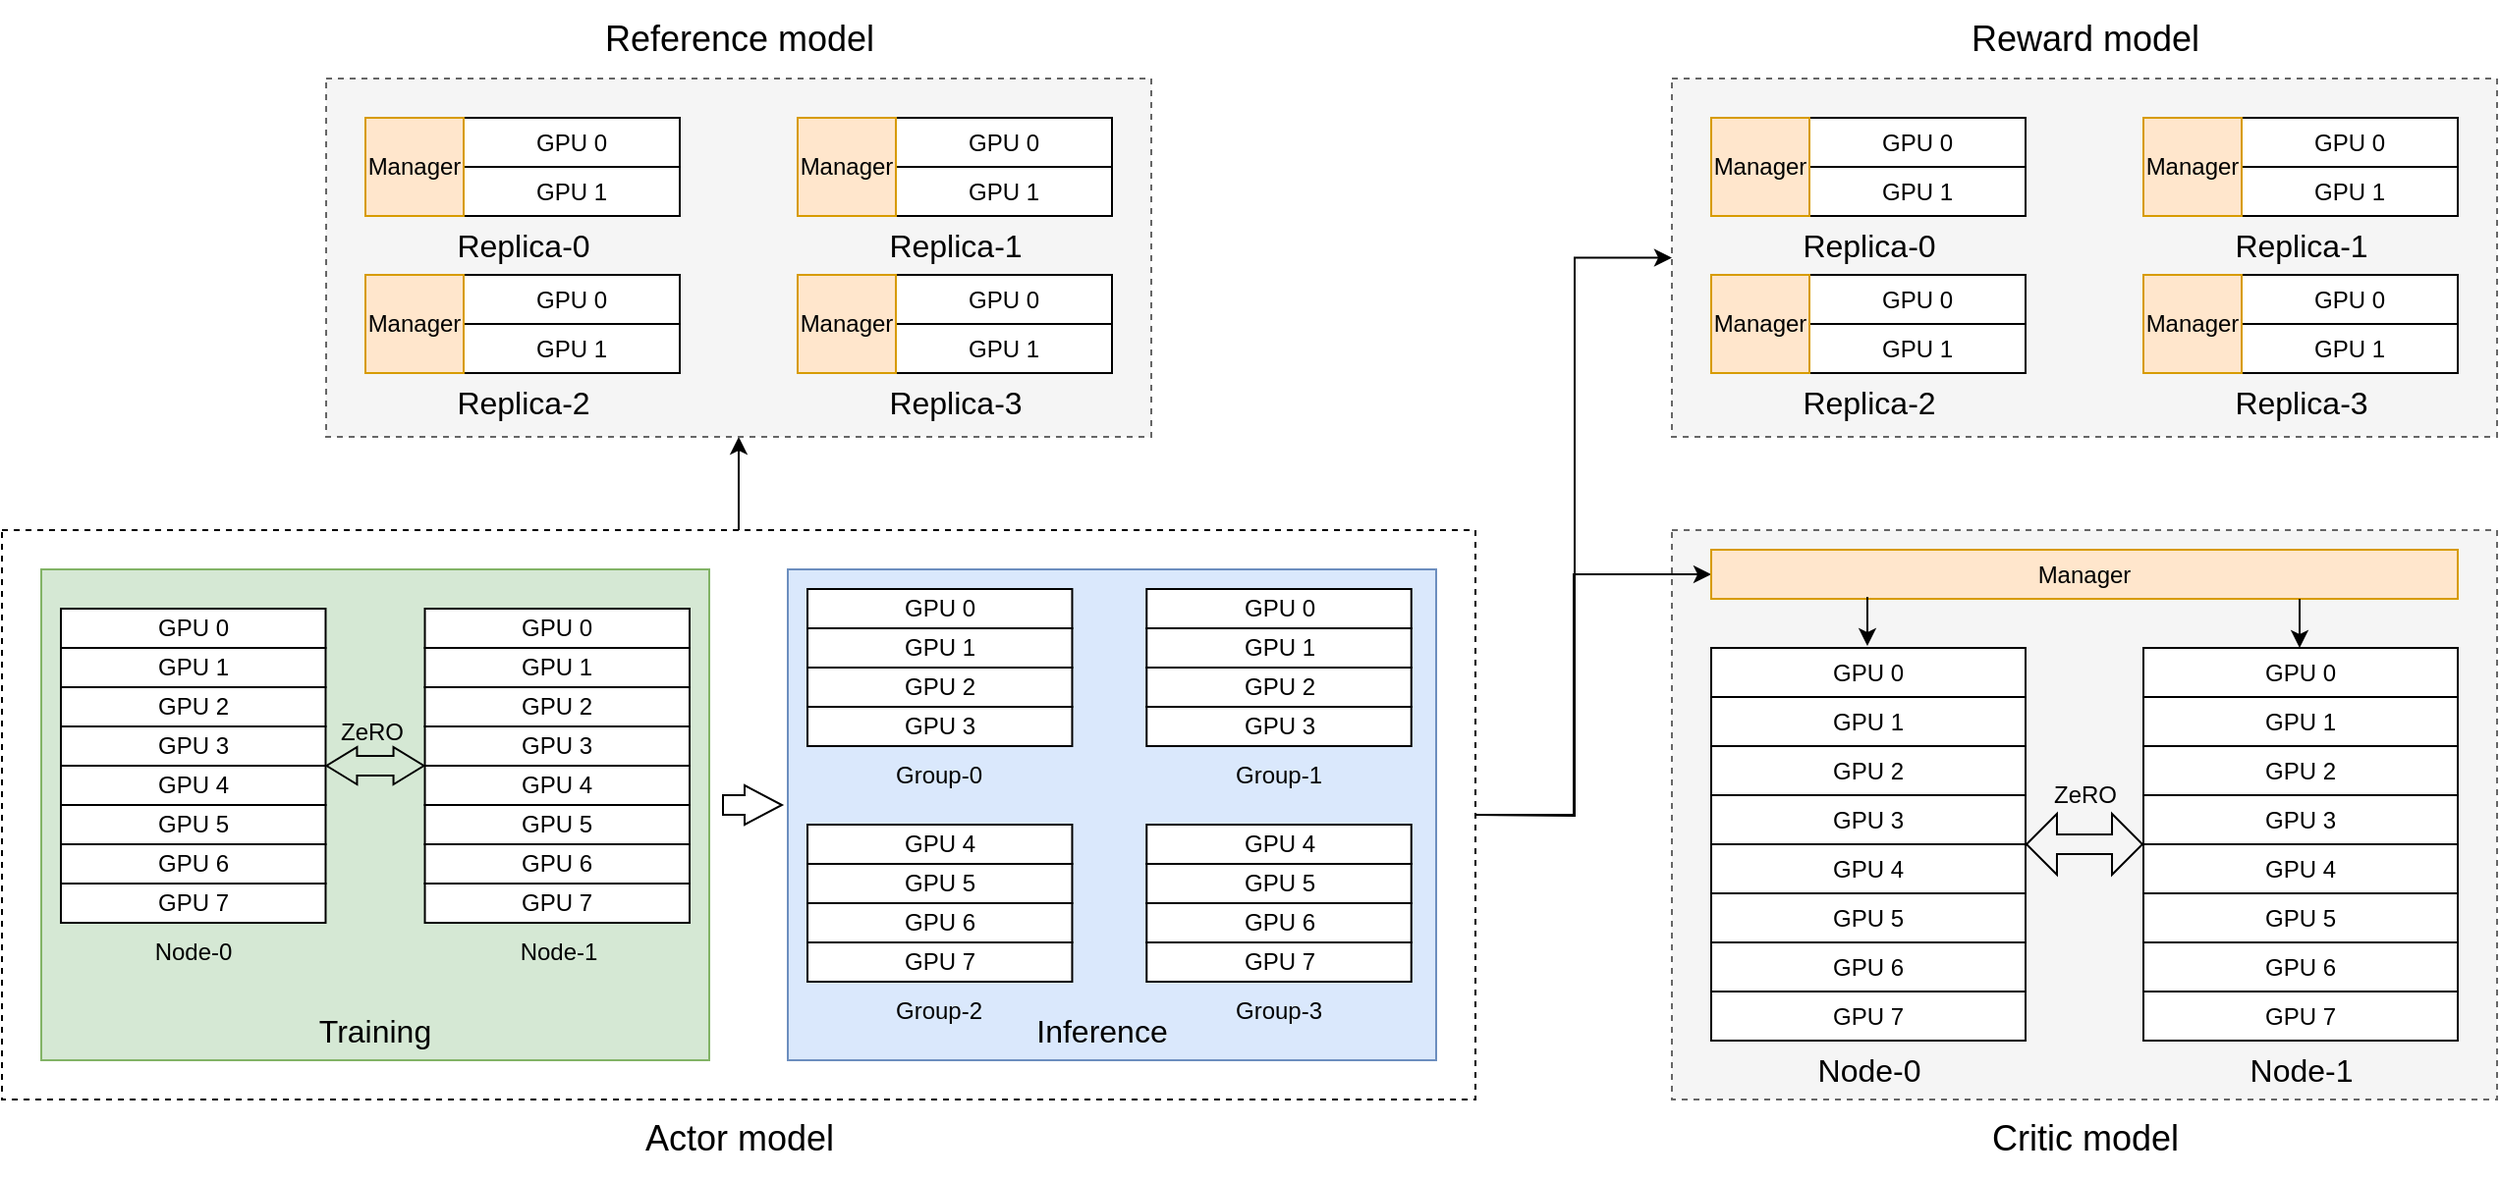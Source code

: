 <mxfile version="22.1.1" type="github">
  <diagram name="第 1 页" id="LGj4DEIW_rneHK2cbyDq">
    <mxGraphModel dx="1853" dy="655" grid="1" gridSize="10" guides="1" tooltips="1" connect="1" arrows="1" fold="1" page="1" pageScale="1" pageWidth="827" pageHeight="1169" math="0" shadow="0">
      <root>
        <mxCell id="0" />
        <mxCell id="1" parent="0" />
        <mxCell id="tK5RccIodpzXNDPs2a60-202" style="edgeStyle=orthogonalEdgeStyle;rounded=0;orthogonalLoop=1;jettySize=auto;html=1;exitX=0.5;exitY=0;exitDx=0;exitDy=0;entryX=0.5;entryY=1;entryDx=0;entryDy=0;" edge="1" parent="1" source="tK5RccIodpzXNDPs2a60-201" target="tK5RccIodpzXNDPs2a60-1">
          <mxGeometry relative="1" as="geometry" />
        </mxCell>
        <mxCell id="tK5RccIodpzXNDPs2a60-201" value="" style="rounded=0;whiteSpace=wrap;html=1;dashed=1;fillColor=none;" vertex="1" parent="1">
          <mxGeometry x="-250" y="580" width="750" height="290" as="geometry" />
        </mxCell>
        <mxCell id="tK5RccIodpzXNDPs2a60-1" value="" style="rounded=0;whiteSpace=wrap;html=1;fillColor=#f5f5f5;dashed=1;fontColor=#333333;strokeColor=#666666;" vertex="1" parent="1">
          <mxGeometry x="-85" y="350" width="420" height="182.5" as="geometry" />
        </mxCell>
        <mxCell id="tK5RccIodpzXNDPs2a60-2" value="" style="rounded=0;whiteSpace=wrap;html=1;fillColor=#f5f5f5;dashed=1;fontColor=#333333;strokeColor=#666666;" vertex="1" parent="1">
          <mxGeometry x="600" y="350" width="420" height="182.5" as="geometry" />
        </mxCell>
        <mxCell id="tK5RccIodpzXNDPs2a60-3" value="" style="rounded=0;whiteSpace=wrap;html=1;fillColor=#f5f5f5;dashed=1;fontColor=#333333;strokeColor=#666666;" vertex="1" parent="1">
          <mxGeometry x="600" y="580" width="420" height="290" as="geometry" />
        </mxCell>
        <mxCell id="tK5RccIodpzXNDPs2a60-5" style="edgeStyle=orthogonalEdgeStyle;rounded=0;orthogonalLoop=1;jettySize=auto;html=1;exitX=1;exitY=0.5;exitDx=0;exitDy=0;entryX=0;entryY=0.5;entryDx=0;entryDy=0;" edge="1" parent="1" target="tK5RccIodpzXNDPs2a60-2">
          <mxGeometry relative="1" as="geometry">
            <mxPoint x="500" y="725" as="sourcePoint" />
          </mxGeometry>
        </mxCell>
        <mxCell id="tK5RccIodpzXNDPs2a60-6" style="edgeStyle=orthogonalEdgeStyle;rounded=0;orthogonalLoop=1;jettySize=auto;html=1;exitX=1;exitY=0.5;exitDx=0;exitDy=0;entryX=0;entryY=0.5;entryDx=0;entryDy=0;" edge="1" parent="1" target="tK5RccIodpzXNDPs2a60-88">
          <mxGeometry relative="1" as="geometry">
            <Array as="points">
              <mxPoint x="550" y="725" />
              <mxPoint x="550" y="603" />
            </Array>
            <mxPoint x="500" y="725" as="sourcePoint" />
          </mxGeometry>
        </mxCell>
        <mxCell id="tK5RccIodpzXNDPs2a60-30" value="&lt;font style=&quot;font-size: 18px;&quot;&gt;Actor model&lt;/font&gt;" style="text;html=1;align=center;verticalAlign=middle;resizable=0;points=[];autosize=1;strokeColor=none;fillColor=none;" vertex="1" parent="1">
          <mxGeometry x="65" y="870" width="120" height="40" as="geometry" />
        </mxCell>
        <mxCell id="tK5RccIodpzXNDPs2a60-31" value="GPU 0" style="rounded=0;whiteSpace=wrap;html=1;movable=1;resizable=1;rotatable=1;deletable=1;editable=1;locked=0;connectable=1;" vertex="1" parent="1">
          <mxGeometry x="-15" y="370" width="110" height="25" as="geometry" />
        </mxCell>
        <mxCell id="tK5RccIodpzXNDPs2a60-32" value="GPU 1" style="rounded=0;whiteSpace=wrap;html=1;movable=1;resizable=1;rotatable=1;deletable=1;editable=1;locked=0;connectable=1;" vertex="1" parent="1">
          <mxGeometry x="-15" y="395" width="110" height="25" as="geometry" />
        </mxCell>
        <mxCell id="tK5RccIodpzXNDPs2a60-33" value="Replica-0" style="text;html=1;align=center;verticalAlign=middle;resizable=0;points=[];autosize=1;strokeColor=none;fillColor=none;fontSize=16;" vertex="1" parent="1">
          <mxGeometry x="-30" y="420" width="90" height="30" as="geometry" />
        </mxCell>
        <mxCell id="tK5RccIodpzXNDPs2a60-34" value="&lt;font style=&quot;font-size: 18px;&quot;&gt;Reference model&lt;/font&gt;" style="text;html=1;align=center;verticalAlign=middle;resizable=0;points=[];autosize=1;strokeColor=none;fillColor=none;" vertex="1" parent="1">
          <mxGeometry x="45" y="310" width="160" height="40" as="geometry" />
        </mxCell>
        <mxCell id="tK5RccIodpzXNDPs2a60-35" value="" style="group" vertex="1" connectable="0" parent="1">
          <mxGeometry x="620" y="640" width="160" height="200" as="geometry" />
        </mxCell>
        <mxCell id="tK5RccIodpzXNDPs2a60-36" value="GPU 0" style="rounded=0;whiteSpace=wrap;html=1;movable=1;resizable=1;rotatable=1;deletable=1;editable=1;locked=0;connectable=1;" vertex="1" parent="tK5RccIodpzXNDPs2a60-35">
          <mxGeometry width="160" height="25" as="geometry" />
        </mxCell>
        <mxCell id="tK5RccIodpzXNDPs2a60-37" value="GPU 1" style="rounded=0;whiteSpace=wrap;html=1;movable=1;resizable=1;rotatable=1;deletable=1;editable=1;locked=0;connectable=1;" vertex="1" parent="tK5RccIodpzXNDPs2a60-35">
          <mxGeometry y="25" width="160" height="25" as="geometry" />
        </mxCell>
        <mxCell id="tK5RccIodpzXNDPs2a60-38" value="GPU 2" style="rounded=0;whiteSpace=wrap;html=1;movable=1;resizable=1;rotatable=1;deletable=1;editable=1;locked=0;connectable=1;" vertex="1" parent="tK5RccIodpzXNDPs2a60-35">
          <mxGeometry y="50" width="160" height="25" as="geometry" />
        </mxCell>
        <mxCell id="tK5RccIodpzXNDPs2a60-39" value="GPU 3" style="rounded=0;whiteSpace=wrap;html=1;movable=1;resizable=1;rotatable=1;deletable=1;editable=1;locked=0;connectable=1;" vertex="1" parent="tK5RccIodpzXNDPs2a60-35">
          <mxGeometry y="75" width="160" height="25" as="geometry" />
        </mxCell>
        <mxCell id="tK5RccIodpzXNDPs2a60-40" value="GPU 4" style="rounded=0;whiteSpace=wrap;html=1;movable=1;resizable=1;rotatable=1;deletable=1;editable=1;locked=0;connectable=1;" vertex="1" parent="tK5RccIodpzXNDPs2a60-35">
          <mxGeometry y="100" width="160" height="25" as="geometry" />
        </mxCell>
        <mxCell id="tK5RccIodpzXNDPs2a60-41" value="GPU 5" style="rounded=0;whiteSpace=wrap;html=1;movable=1;resizable=1;rotatable=1;deletable=1;editable=1;locked=0;connectable=1;" vertex="1" parent="tK5RccIodpzXNDPs2a60-35">
          <mxGeometry y="125" width="160" height="25" as="geometry" />
        </mxCell>
        <mxCell id="tK5RccIodpzXNDPs2a60-42" value="GPU 6" style="rounded=0;whiteSpace=wrap;html=1;movable=1;resizable=1;rotatable=1;deletable=1;editable=1;locked=0;connectable=1;" vertex="1" parent="tK5RccIodpzXNDPs2a60-35">
          <mxGeometry y="150" width="160" height="25" as="geometry" />
        </mxCell>
        <mxCell id="tK5RccIodpzXNDPs2a60-43" value="GPU 7" style="rounded=0;whiteSpace=wrap;html=1;movable=1;resizable=1;rotatable=1;deletable=1;editable=1;locked=0;connectable=1;" vertex="1" parent="tK5RccIodpzXNDPs2a60-35">
          <mxGeometry y="175" width="160" height="25" as="geometry" />
        </mxCell>
        <mxCell id="tK5RccIodpzXNDPs2a60-44" value="" style="group" vertex="1" connectable="0" parent="1">
          <mxGeometry x="840" y="640" width="160" height="200" as="geometry" />
        </mxCell>
        <mxCell id="tK5RccIodpzXNDPs2a60-45" value="GPU 0" style="rounded=0;whiteSpace=wrap;html=1;movable=1;resizable=1;rotatable=1;deletable=1;editable=1;locked=0;connectable=1;" vertex="1" parent="tK5RccIodpzXNDPs2a60-44">
          <mxGeometry width="160" height="25" as="geometry" />
        </mxCell>
        <mxCell id="tK5RccIodpzXNDPs2a60-46" value="GPU 1" style="rounded=0;whiteSpace=wrap;html=1;movable=1;resizable=1;rotatable=1;deletable=1;editable=1;locked=0;connectable=1;" vertex="1" parent="tK5RccIodpzXNDPs2a60-44">
          <mxGeometry y="25" width="160" height="25" as="geometry" />
        </mxCell>
        <mxCell id="tK5RccIodpzXNDPs2a60-47" value="GPU 2" style="rounded=0;whiteSpace=wrap;html=1;movable=1;resizable=1;rotatable=1;deletable=1;editable=1;locked=0;connectable=1;" vertex="1" parent="tK5RccIodpzXNDPs2a60-44">
          <mxGeometry y="50" width="160" height="25" as="geometry" />
        </mxCell>
        <mxCell id="tK5RccIodpzXNDPs2a60-48" value="GPU 3" style="rounded=0;whiteSpace=wrap;html=1;movable=1;resizable=1;rotatable=1;deletable=1;editable=1;locked=0;connectable=1;" vertex="1" parent="tK5RccIodpzXNDPs2a60-44">
          <mxGeometry y="75" width="160" height="25" as="geometry" />
        </mxCell>
        <mxCell id="tK5RccIodpzXNDPs2a60-49" value="GPU 4" style="rounded=0;whiteSpace=wrap;html=1;movable=1;resizable=1;rotatable=1;deletable=1;editable=1;locked=0;connectable=1;" vertex="1" parent="tK5RccIodpzXNDPs2a60-44">
          <mxGeometry y="100" width="160" height="25" as="geometry" />
        </mxCell>
        <mxCell id="tK5RccIodpzXNDPs2a60-50" value="GPU 5" style="rounded=0;whiteSpace=wrap;html=1;movable=1;resizable=1;rotatable=1;deletable=1;editable=1;locked=0;connectable=1;" vertex="1" parent="tK5RccIodpzXNDPs2a60-44">
          <mxGeometry y="125" width="160" height="25" as="geometry" />
        </mxCell>
        <mxCell id="tK5RccIodpzXNDPs2a60-51" value="GPU 6" style="rounded=0;whiteSpace=wrap;html=1;movable=1;resizable=1;rotatable=1;deletable=1;editable=1;locked=0;connectable=1;" vertex="1" parent="tK5RccIodpzXNDPs2a60-44">
          <mxGeometry y="150" width="160" height="25" as="geometry" />
        </mxCell>
        <mxCell id="tK5RccIodpzXNDPs2a60-52" value="GPU 7" style="rounded=0;whiteSpace=wrap;html=1;movable=1;resizable=1;rotatable=1;deletable=1;editable=1;locked=0;connectable=1;" vertex="1" parent="tK5RccIodpzXNDPs2a60-44">
          <mxGeometry y="175" width="160" height="25" as="geometry" />
        </mxCell>
        <mxCell id="tK5RccIodpzXNDPs2a60-53" value="Node-0" style="text;html=1;align=center;verticalAlign=middle;resizable=0;points=[];autosize=1;strokeColor=none;fillColor=none;fontSize=16;" vertex="1" parent="1">
          <mxGeometry x="660" y="840" width="80" height="30" as="geometry" />
        </mxCell>
        <mxCell id="tK5RccIodpzXNDPs2a60-54" value="Node-1" style="text;html=1;align=center;verticalAlign=middle;resizable=0;points=[];autosize=1;strokeColor=none;fillColor=none;fontSize=16;" vertex="1" parent="1">
          <mxGeometry x="880" y="840" width="80" height="30" as="geometry" />
        </mxCell>
        <mxCell id="tK5RccIodpzXNDPs2a60-55" value="" style="shape=flexArrow;endArrow=classic;startArrow=classic;html=1;rounded=0;exitX=0;exitY=0;exitDx=0;exitDy=0;width=10;endSize=4.83;startSize=4.83;" edge="1" parent="1" source="tK5RccIodpzXNDPs2a60-49">
          <mxGeometry width="100" height="100" relative="1" as="geometry">
            <mxPoint x="870" y="780" as="sourcePoint" />
            <mxPoint x="780" y="740" as="targetPoint" />
          </mxGeometry>
        </mxCell>
        <mxCell id="tK5RccIodpzXNDPs2a60-56" value="ZeRO" style="text;html=1;align=center;verticalAlign=middle;resizable=0;points=[];autosize=1;strokeColor=none;fillColor=none;" vertex="1" parent="1">
          <mxGeometry x="780" y="700" width="60" height="30" as="geometry" />
        </mxCell>
        <mxCell id="tK5RccIodpzXNDPs2a60-57" value="&lt;font style=&quot;font-size: 18px;&quot;&gt;Critic model&lt;/font&gt;" style="text;html=1;align=center;verticalAlign=middle;resizable=0;points=[];autosize=1;strokeColor=none;fillColor=none;" vertex="1" parent="1">
          <mxGeometry x="750" y="870" width="120" height="40" as="geometry" />
        </mxCell>
        <mxCell id="tK5RccIodpzXNDPs2a60-58" value="Manager" style="rounded=0;whiteSpace=wrap;html=1;fillColor=#ffe6cc;strokeColor=#d79b00;" vertex="1" parent="1">
          <mxGeometry x="-65" y="370" width="50" height="50" as="geometry" />
        </mxCell>
        <mxCell id="tK5RccIodpzXNDPs2a60-59" value="GPU 0" style="rounded=0;whiteSpace=wrap;html=1;movable=1;resizable=1;rotatable=1;deletable=1;editable=1;locked=0;connectable=1;" vertex="1" parent="1">
          <mxGeometry x="205" y="370" width="110" height="25" as="geometry" />
        </mxCell>
        <mxCell id="tK5RccIodpzXNDPs2a60-60" value="GPU 1" style="rounded=0;whiteSpace=wrap;html=1;movable=1;resizable=1;rotatable=1;deletable=1;editable=1;locked=0;connectable=1;" vertex="1" parent="1">
          <mxGeometry x="205" y="395" width="110" height="25" as="geometry" />
        </mxCell>
        <mxCell id="tK5RccIodpzXNDPs2a60-61" value="Replica-1" style="text;html=1;align=center;verticalAlign=middle;resizable=0;points=[];autosize=1;strokeColor=none;fillColor=none;fontSize=16;" vertex="1" parent="1">
          <mxGeometry x="190" y="420" width="90" height="30" as="geometry" />
        </mxCell>
        <mxCell id="tK5RccIodpzXNDPs2a60-62" value="Manager" style="rounded=0;whiteSpace=wrap;html=1;fillColor=#ffe6cc;strokeColor=#d79b00;" vertex="1" parent="1">
          <mxGeometry x="155" y="370" width="50" height="50" as="geometry" />
        </mxCell>
        <mxCell id="tK5RccIodpzXNDPs2a60-63" value="GPU 0" style="rounded=0;whiteSpace=wrap;html=1;movable=1;resizable=1;rotatable=1;deletable=1;editable=1;locked=0;connectable=1;" vertex="1" parent="1">
          <mxGeometry x="-15" y="450" width="110" height="25" as="geometry" />
        </mxCell>
        <mxCell id="tK5RccIodpzXNDPs2a60-64" value="GPU 1" style="rounded=0;whiteSpace=wrap;html=1;movable=1;resizable=1;rotatable=1;deletable=1;editable=1;locked=0;connectable=1;" vertex="1" parent="1">
          <mxGeometry x="-15" y="475" width="110" height="25" as="geometry" />
        </mxCell>
        <mxCell id="tK5RccIodpzXNDPs2a60-65" value="Replica-2" style="text;html=1;align=center;verticalAlign=middle;resizable=0;points=[];autosize=1;strokeColor=none;fillColor=none;fontSize=16;" vertex="1" parent="1">
          <mxGeometry x="-30" y="500" width="90" height="30" as="geometry" />
        </mxCell>
        <mxCell id="tK5RccIodpzXNDPs2a60-66" value="Manager" style="rounded=0;whiteSpace=wrap;html=1;fillColor=#ffe6cc;strokeColor=#d79b00;" vertex="1" parent="1">
          <mxGeometry x="-65" y="450" width="50" height="50" as="geometry" />
        </mxCell>
        <mxCell id="tK5RccIodpzXNDPs2a60-67" value="GPU 0" style="rounded=0;whiteSpace=wrap;html=1;movable=1;resizable=1;rotatable=1;deletable=1;editable=1;locked=0;connectable=1;" vertex="1" parent="1">
          <mxGeometry x="205" y="450" width="110" height="25" as="geometry" />
        </mxCell>
        <mxCell id="tK5RccIodpzXNDPs2a60-68" value="GPU 1" style="rounded=0;whiteSpace=wrap;html=1;movable=1;resizable=1;rotatable=1;deletable=1;editable=1;locked=0;connectable=1;" vertex="1" parent="1">
          <mxGeometry x="205" y="475" width="110" height="25" as="geometry" />
        </mxCell>
        <mxCell id="tK5RccIodpzXNDPs2a60-69" value="Replica-3" style="text;html=1;align=center;verticalAlign=middle;resizable=0;points=[];autosize=1;strokeColor=none;fillColor=none;fontSize=16;" vertex="1" parent="1">
          <mxGeometry x="190" y="500" width="90" height="30" as="geometry" />
        </mxCell>
        <mxCell id="tK5RccIodpzXNDPs2a60-70" value="Manager" style="rounded=0;whiteSpace=wrap;html=1;fillColor=#ffe6cc;strokeColor=#d79b00;" vertex="1" parent="1">
          <mxGeometry x="155" y="450" width="50" height="50" as="geometry" />
        </mxCell>
        <mxCell id="tK5RccIodpzXNDPs2a60-71" value="GPU 0" style="rounded=0;whiteSpace=wrap;html=1;movable=1;resizable=1;rotatable=1;deletable=1;editable=1;locked=0;connectable=1;" vertex="1" parent="1">
          <mxGeometry x="670" y="370" width="110" height="25" as="geometry" />
        </mxCell>
        <mxCell id="tK5RccIodpzXNDPs2a60-72" value="GPU 1" style="rounded=0;whiteSpace=wrap;html=1;movable=1;resizable=1;rotatable=1;deletable=1;editable=1;locked=0;connectable=1;" vertex="1" parent="1">
          <mxGeometry x="670" y="395" width="110" height="25" as="geometry" />
        </mxCell>
        <mxCell id="tK5RccIodpzXNDPs2a60-73" value="Replica-0" style="text;html=1;align=center;verticalAlign=middle;resizable=0;points=[];autosize=1;strokeColor=none;fillColor=none;fontSize=16;" vertex="1" parent="1">
          <mxGeometry x="655" y="420" width="90" height="30" as="geometry" />
        </mxCell>
        <mxCell id="tK5RccIodpzXNDPs2a60-74" value="&lt;font style=&quot;font-size: 18px;&quot;&gt;Reward model&lt;/font&gt;" style="text;html=1;align=center;verticalAlign=middle;resizable=0;points=[];autosize=1;strokeColor=none;fillColor=none;" vertex="1" parent="1">
          <mxGeometry x="740" y="310" width="140" height="40" as="geometry" />
        </mxCell>
        <mxCell id="tK5RccIodpzXNDPs2a60-75" value="Manager" style="rounded=0;whiteSpace=wrap;html=1;fillColor=#ffe6cc;strokeColor=#d79b00;" vertex="1" parent="1">
          <mxGeometry x="620" y="370" width="50" height="50" as="geometry" />
        </mxCell>
        <mxCell id="tK5RccIodpzXNDPs2a60-76" value="GPU 0" style="rounded=0;whiteSpace=wrap;html=1;movable=1;resizable=1;rotatable=1;deletable=1;editable=1;locked=0;connectable=1;" vertex="1" parent="1">
          <mxGeometry x="890" y="370" width="110" height="25" as="geometry" />
        </mxCell>
        <mxCell id="tK5RccIodpzXNDPs2a60-77" value="GPU 1" style="rounded=0;whiteSpace=wrap;html=1;movable=1;resizable=1;rotatable=1;deletable=1;editable=1;locked=0;connectable=1;" vertex="1" parent="1">
          <mxGeometry x="890" y="395" width="110" height="25" as="geometry" />
        </mxCell>
        <mxCell id="tK5RccIodpzXNDPs2a60-78" value="Replica-1" style="text;html=1;align=center;verticalAlign=middle;resizable=0;points=[];autosize=1;strokeColor=none;fillColor=none;fontSize=16;" vertex="1" parent="1">
          <mxGeometry x="875" y="420" width="90" height="30" as="geometry" />
        </mxCell>
        <mxCell id="tK5RccIodpzXNDPs2a60-79" value="Manager" style="rounded=0;whiteSpace=wrap;html=1;fillColor=#ffe6cc;strokeColor=#d79b00;" vertex="1" parent="1">
          <mxGeometry x="840" y="370" width="50" height="50" as="geometry" />
        </mxCell>
        <mxCell id="tK5RccIodpzXNDPs2a60-80" value="GPU 0" style="rounded=0;whiteSpace=wrap;html=1;movable=1;resizable=1;rotatable=1;deletable=1;editable=1;locked=0;connectable=1;" vertex="1" parent="1">
          <mxGeometry x="670" y="450" width="110" height="25" as="geometry" />
        </mxCell>
        <mxCell id="tK5RccIodpzXNDPs2a60-81" value="GPU 1" style="rounded=0;whiteSpace=wrap;html=1;movable=1;resizable=1;rotatable=1;deletable=1;editable=1;locked=0;connectable=1;" vertex="1" parent="1">
          <mxGeometry x="670" y="475" width="110" height="25" as="geometry" />
        </mxCell>
        <mxCell id="tK5RccIodpzXNDPs2a60-82" value="Replica-2" style="text;html=1;align=center;verticalAlign=middle;resizable=0;points=[];autosize=1;strokeColor=none;fillColor=none;fontSize=16;" vertex="1" parent="1">
          <mxGeometry x="655" y="500" width="90" height="30" as="geometry" />
        </mxCell>
        <mxCell id="tK5RccIodpzXNDPs2a60-83" value="Manager" style="rounded=0;whiteSpace=wrap;html=1;fillColor=#ffe6cc;strokeColor=#d79b00;" vertex="1" parent="1">
          <mxGeometry x="620" y="450" width="50" height="50" as="geometry" />
        </mxCell>
        <mxCell id="tK5RccIodpzXNDPs2a60-84" value="GPU 0" style="rounded=0;whiteSpace=wrap;html=1;movable=1;resizable=1;rotatable=1;deletable=1;editable=1;locked=0;connectable=1;" vertex="1" parent="1">
          <mxGeometry x="890" y="450" width="110" height="25" as="geometry" />
        </mxCell>
        <mxCell id="tK5RccIodpzXNDPs2a60-85" value="GPU 1" style="rounded=0;whiteSpace=wrap;html=1;movable=1;resizable=1;rotatable=1;deletable=1;editable=1;locked=0;connectable=1;" vertex="1" parent="1">
          <mxGeometry x="890" y="475" width="110" height="25" as="geometry" />
        </mxCell>
        <mxCell id="tK5RccIodpzXNDPs2a60-86" value="Replica-3" style="text;html=1;align=center;verticalAlign=middle;resizable=0;points=[];autosize=1;strokeColor=none;fillColor=none;fontSize=16;" vertex="1" parent="1">
          <mxGeometry x="875" y="500" width="90" height="30" as="geometry" />
        </mxCell>
        <mxCell id="tK5RccIodpzXNDPs2a60-87" value="Manager" style="rounded=0;whiteSpace=wrap;html=1;fillColor=#ffe6cc;strokeColor=#d79b00;" vertex="1" parent="1">
          <mxGeometry x="840" y="450" width="50" height="50" as="geometry" />
        </mxCell>
        <mxCell id="tK5RccIodpzXNDPs2a60-88" value="Manager" style="rounded=0;whiteSpace=wrap;html=1;fillColor=#ffe6cc;strokeColor=#d79b00;" vertex="1" parent="1">
          <mxGeometry x="620" y="590" width="380" height="25" as="geometry" />
        </mxCell>
        <mxCell id="tK5RccIodpzXNDPs2a60-89" value="" style="endArrow=classic;html=1;rounded=0;" edge="1" parent="1">
          <mxGeometry width="50" height="50" relative="1" as="geometry">
            <mxPoint x="919.5" y="615" as="sourcePoint" />
            <mxPoint x="919.5" y="640" as="targetPoint" />
          </mxGeometry>
        </mxCell>
        <mxCell id="tK5RccIodpzXNDPs2a60-90" value="" style="endArrow=classic;html=1;rounded=0;" edge="1" parent="1">
          <mxGeometry width="50" height="50" relative="1" as="geometry">
            <mxPoint x="699.5" y="614" as="sourcePoint" />
            <mxPoint x="699.5" y="639" as="targetPoint" />
          </mxGeometry>
        </mxCell>
        <mxCell id="tK5RccIodpzXNDPs2a60-200" value="" style="group" vertex="1" connectable="0" parent="1">
          <mxGeometry x="-230" y="600" width="710" height="250" as="geometry" />
        </mxCell>
        <mxCell id="tK5RccIodpzXNDPs2a60-195" value="" style="rounded=0;whiteSpace=wrap;html=1;fillColor=#dae8fc;strokeColor=#6c8ebf;" vertex="1" parent="tK5RccIodpzXNDPs2a60-200">
          <mxGeometry x="380" width="330" height="250" as="geometry" />
        </mxCell>
        <mxCell id="tK5RccIodpzXNDPs2a60-193" value="" style="rounded=0;whiteSpace=wrap;html=1;fillColor=#d5e8d4;strokeColor=#82b366;" vertex="1" parent="tK5RccIodpzXNDPs2a60-200">
          <mxGeometry width="340" height="250" as="geometry" />
        </mxCell>
        <mxCell id="tK5RccIodpzXNDPs2a60-132" value="Node-0" style="text;html=1;align=center;verticalAlign=middle;resizable=0;points=[];autosize=1;strokeColor=none;fillColor=none;fontSize=12;" vertex="1" parent="tK5RccIodpzXNDPs2a60-200">
          <mxGeometry x="47.37" y="180" width="60" height="30" as="geometry" />
        </mxCell>
        <mxCell id="tK5RccIodpzXNDPs2a60-133" value="Node-1" style="text;html=1;align=center;verticalAlign=middle;resizable=0;points=[];autosize=1;strokeColor=none;fillColor=none;fontSize=12;" vertex="1" parent="tK5RccIodpzXNDPs2a60-200">
          <mxGeometry x="232.63" y="180" width="60" height="30" as="geometry" />
        </mxCell>
        <mxCell id="tK5RccIodpzXNDPs2a60-114" value="" style="group" vertex="1" connectable="0" parent="tK5RccIodpzXNDPs2a60-200">
          <mxGeometry x="10" y="20" width="134.737" height="160" as="geometry" />
        </mxCell>
        <mxCell id="tK5RccIodpzXNDPs2a60-115" value="GPU 0" style="rounded=0;whiteSpace=wrap;html=1;movable=1;resizable=1;rotatable=1;deletable=1;editable=1;locked=0;connectable=1;" vertex="1" parent="tK5RccIodpzXNDPs2a60-114">
          <mxGeometry width="134.737" height="20" as="geometry" />
        </mxCell>
        <mxCell id="tK5RccIodpzXNDPs2a60-116" value="GPU 1" style="rounded=0;whiteSpace=wrap;html=1;movable=1;resizable=1;rotatable=1;deletable=1;editable=1;locked=0;connectable=1;" vertex="1" parent="tK5RccIodpzXNDPs2a60-114">
          <mxGeometry y="20" width="134.737" height="20" as="geometry" />
        </mxCell>
        <mxCell id="tK5RccIodpzXNDPs2a60-117" value="GPU 2" style="rounded=0;whiteSpace=wrap;html=1;movable=1;resizable=1;rotatable=1;deletable=1;editable=1;locked=0;connectable=1;" vertex="1" parent="tK5RccIodpzXNDPs2a60-114">
          <mxGeometry y="40" width="134.737" height="20" as="geometry" />
        </mxCell>
        <mxCell id="tK5RccIodpzXNDPs2a60-118" value="GPU 3" style="rounded=0;whiteSpace=wrap;html=1;movable=1;resizable=1;rotatable=1;deletable=1;editable=1;locked=0;connectable=1;" vertex="1" parent="tK5RccIodpzXNDPs2a60-114">
          <mxGeometry y="60" width="134.737" height="20" as="geometry" />
        </mxCell>
        <mxCell id="tK5RccIodpzXNDPs2a60-119" value="GPU 4" style="rounded=0;whiteSpace=wrap;html=1;movable=1;resizable=1;rotatable=1;deletable=1;editable=1;locked=0;connectable=1;" vertex="1" parent="tK5RccIodpzXNDPs2a60-114">
          <mxGeometry y="80" width="134.737" height="20" as="geometry" />
        </mxCell>
        <mxCell id="tK5RccIodpzXNDPs2a60-120" value="GPU 5" style="rounded=0;whiteSpace=wrap;html=1;movable=1;resizable=1;rotatable=1;deletable=1;editable=1;locked=0;connectable=1;" vertex="1" parent="tK5RccIodpzXNDPs2a60-114">
          <mxGeometry y="100" width="134.737" height="20" as="geometry" />
        </mxCell>
        <mxCell id="tK5RccIodpzXNDPs2a60-121" value="GPU 6" style="rounded=0;whiteSpace=wrap;html=1;movable=1;resizable=1;rotatable=1;deletable=1;editable=1;locked=0;connectable=1;" vertex="1" parent="tK5RccIodpzXNDPs2a60-114">
          <mxGeometry y="120" width="134.737" height="20" as="geometry" />
        </mxCell>
        <mxCell id="tK5RccIodpzXNDPs2a60-122" value="GPU 7" style="rounded=0;whiteSpace=wrap;html=1;movable=1;resizable=1;rotatable=1;deletable=1;editable=1;locked=0;connectable=1;" vertex="1" parent="tK5RccIodpzXNDPs2a60-114">
          <mxGeometry y="140" width="134.737" height="20" as="geometry" />
        </mxCell>
        <mxCell id="tK5RccIodpzXNDPs2a60-123" value="" style="group" vertex="1" connectable="0" parent="tK5RccIodpzXNDPs2a60-200">
          <mxGeometry x="195.263" y="20" width="134.737" height="160" as="geometry" />
        </mxCell>
        <mxCell id="tK5RccIodpzXNDPs2a60-124" value="GPU 0" style="rounded=0;whiteSpace=wrap;html=1;movable=1;resizable=1;rotatable=1;deletable=1;editable=1;locked=0;connectable=1;" vertex="1" parent="tK5RccIodpzXNDPs2a60-123">
          <mxGeometry width="134.737" height="20" as="geometry" />
        </mxCell>
        <mxCell id="tK5RccIodpzXNDPs2a60-125" value="GPU 1" style="rounded=0;whiteSpace=wrap;html=1;movable=1;resizable=1;rotatable=1;deletable=1;editable=1;locked=0;connectable=1;" vertex="1" parent="tK5RccIodpzXNDPs2a60-123">
          <mxGeometry y="20" width="134.737" height="20" as="geometry" />
        </mxCell>
        <mxCell id="tK5RccIodpzXNDPs2a60-126" value="GPU 2" style="rounded=0;whiteSpace=wrap;html=1;movable=1;resizable=1;rotatable=1;deletable=1;editable=1;locked=0;connectable=1;" vertex="1" parent="tK5RccIodpzXNDPs2a60-123">
          <mxGeometry y="40" width="134.737" height="20" as="geometry" />
        </mxCell>
        <mxCell id="tK5RccIodpzXNDPs2a60-127" value="GPU 3" style="rounded=0;whiteSpace=wrap;html=1;movable=1;resizable=1;rotatable=1;deletable=1;editable=1;locked=0;connectable=1;" vertex="1" parent="tK5RccIodpzXNDPs2a60-123">
          <mxGeometry y="60" width="134.737" height="20" as="geometry" />
        </mxCell>
        <mxCell id="tK5RccIodpzXNDPs2a60-128" value="GPU 4" style="rounded=0;whiteSpace=wrap;html=1;movable=1;resizable=1;rotatable=1;deletable=1;editable=1;locked=0;connectable=1;" vertex="1" parent="tK5RccIodpzXNDPs2a60-123">
          <mxGeometry y="80" width="134.737" height="20" as="geometry" />
        </mxCell>
        <mxCell id="tK5RccIodpzXNDPs2a60-129" value="GPU 5" style="rounded=0;whiteSpace=wrap;html=1;movable=1;resizable=1;rotatable=1;deletable=1;editable=1;locked=0;connectable=1;" vertex="1" parent="tK5RccIodpzXNDPs2a60-123">
          <mxGeometry y="100" width="134.737" height="20" as="geometry" />
        </mxCell>
        <mxCell id="tK5RccIodpzXNDPs2a60-130" value="GPU 6" style="rounded=0;whiteSpace=wrap;html=1;movable=1;resizable=1;rotatable=1;deletable=1;editable=1;locked=0;connectable=1;" vertex="1" parent="tK5RccIodpzXNDPs2a60-123">
          <mxGeometry y="120" width="134.737" height="20" as="geometry" />
        </mxCell>
        <mxCell id="tK5RccIodpzXNDPs2a60-131" value="GPU 7" style="rounded=0;whiteSpace=wrap;html=1;movable=1;resizable=1;rotatable=1;deletable=1;editable=1;locked=0;connectable=1;" vertex="1" parent="tK5RccIodpzXNDPs2a60-123">
          <mxGeometry y="140" width="134.737" height="20" as="geometry" />
        </mxCell>
        <mxCell id="tK5RccIodpzXNDPs2a60-134" value="" style="shape=flexArrow;endArrow=classic;startArrow=classic;html=1;rounded=0;exitX=0;exitY=0;exitDx=0;exitDy=0;width=10;endSize=4.83;startSize=4.83;endWidth=8;startWidth=8;" edge="1" parent="tK5RccIodpzXNDPs2a60-200" source="tK5RccIodpzXNDPs2a60-128">
          <mxGeometry width="100" height="100" relative="1" as="geometry">
            <mxPoint x="220.526" y="132" as="sourcePoint" />
            <mxPoint x="144.737" y="100" as="targetPoint" />
          </mxGeometry>
        </mxCell>
        <mxCell id="tK5RccIodpzXNDPs2a60-135" value="ZeRO" style="text;html=1;align=center;verticalAlign=middle;resizable=0;points=[];autosize=1;strokeColor=none;fillColor=none;" vertex="1" parent="tK5RccIodpzXNDPs2a60-200">
          <mxGeometry x="138.267" y="68" width="60" height="30" as="geometry" />
        </mxCell>
        <mxCell id="tK5RccIodpzXNDPs2a60-162" value="GPU 0" style="rounded=0;whiteSpace=wrap;html=1;movable=1;resizable=1;rotatable=1;deletable=1;editable=1;locked=0;connectable=1;" vertex="1" parent="tK5RccIodpzXNDPs2a60-200">
          <mxGeometry x="390" y="10" width="134.737" height="20" as="geometry" />
        </mxCell>
        <mxCell id="tK5RccIodpzXNDPs2a60-163" value="GPU 1" style="rounded=0;whiteSpace=wrap;html=1;movable=1;resizable=1;rotatable=1;deletable=1;editable=1;locked=0;connectable=1;" vertex="1" parent="tK5RccIodpzXNDPs2a60-200">
          <mxGeometry x="390" y="30" width="134.737" height="20" as="geometry" />
        </mxCell>
        <mxCell id="tK5RccIodpzXNDPs2a60-164" value="GPU 2" style="rounded=0;whiteSpace=wrap;html=1;movable=1;resizable=1;rotatable=1;deletable=1;editable=1;locked=0;connectable=1;" vertex="1" parent="tK5RccIodpzXNDPs2a60-200">
          <mxGeometry x="390" y="50" width="134.737" height="20" as="geometry" />
        </mxCell>
        <mxCell id="tK5RccIodpzXNDPs2a60-165" value="GPU 3" style="rounded=0;whiteSpace=wrap;html=1;movable=1;resizable=1;rotatable=1;deletable=1;editable=1;locked=0;connectable=1;" vertex="1" parent="tK5RccIodpzXNDPs2a60-200">
          <mxGeometry x="390" y="70" width="134.737" height="20" as="geometry" />
        </mxCell>
        <mxCell id="tK5RccIodpzXNDPs2a60-166" value="GPU 4" style="rounded=0;whiteSpace=wrap;html=1;movable=1;resizable=1;rotatable=1;deletable=1;editable=1;locked=0;connectable=1;" vertex="1" parent="tK5RccIodpzXNDPs2a60-200">
          <mxGeometry x="390" y="130" width="134.737" height="20" as="geometry" />
        </mxCell>
        <mxCell id="tK5RccIodpzXNDPs2a60-167" value="GPU 5" style="rounded=0;whiteSpace=wrap;html=1;movable=1;resizable=1;rotatable=1;deletable=1;editable=1;locked=0;connectable=1;" vertex="1" parent="tK5RccIodpzXNDPs2a60-200">
          <mxGeometry x="390" y="150" width="134.737" height="20" as="geometry" />
        </mxCell>
        <mxCell id="tK5RccIodpzXNDPs2a60-168" value="GPU 6" style="rounded=0;whiteSpace=wrap;html=1;movable=1;resizable=1;rotatable=1;deletable=1;editable=1;locked=0;connectable=1;" vertex="1" parent="tK5RccIodpzXNDPs2a60-200">
          <mxGeometry x="390" y="170" width="134.737" height="20" as="geometry" />
        </mxCell>
        <mxCell id="tK5RccIodpzXNDPs2a60-169" value="GPU 7" style="rounded=0;whiteSpace=wrap;html=1;movable=1;resizable=1;rotatable=1;deletable=1;editable=1;locked=0;connectable=1;" vertex="1" parent="tK5RccIodpzXNDPs2a60-200">
          <mxGeometry x="390" y="190" width="134.737" height="20" as="geometry" />
        </mxCell>
        <mxCell id="tK5RccIodpzXNDPs2a60-181" value="Group-0" style="text;html=1;strokeColor=none;fillColor=none;align=center;verticalAlign=middle;whiteSpace=wrap;rounded=0;fontSize=12;" vertex="1" parent="tK5RccIodpzXNDPs2a60-200">
          <mxGeometry x="422.37" y="90" width="70" height="30" as="geometry" />
        </mxCell>
        <mxCell id="tK5RccIodpzXNDPs2a60-182" value="Group-2" style="text;html=1;strokeColor=none;fillColor=none;align=center;verticalAlign=middle;whiteSpace=wrap;rounded=0;fontSize=12;" vertex="1" parent="tK5RccIodpzXNDPs2a60-200">
          <mxGeometry x="422.37" y="210" width="70" height="30" as="geometry" />
        </mxCell>
        <mxCell id="tK5RccIodpzXNDPs2a60-183" value="GPU 0" style="rounded=0;whiteSpace=wrap;html=1;movable=1;resizable=1;rotatable=1;deletable=1;editable=1;locked=0;connectable=1;" vertex="1" parent="tK5RccIodpzXNDPs2a60-200">
          <mxGeometry x="562.63" y="10" width="134.737" height="20" as="geometry" />
        </mxCell>
        <mxCell id="tK5RccIodpzXNDPs2a60-184" value="GPU 1" style="rounded=0;whiteSpace=wrap;html=1;movable=1;resizable=1;rotatable=1;deletable=1;editable=1;locked=0;connectable=1;" vertex="1" parent="tK5RccIodpzXNDPs2a60-200">
          <mxGeometry x="562.63" y="30" width="134.737" height="20" as="geometry" />
        </mxCell>
        <mxCell id="tK5RccIodpzXNDPs2a60-185" value="GPU 2" style="rounded=0;whiteSpace=wrap;html=1;movable=1;resizable=1;rotatable=1;deletable=1;editable=1;locked=0;connectable=1;" vertex="1" parent="tK5RccIodpzXNDPs2a60-200">
          <mxGeometry x="562.63" y="50" width="134.737" height="20" as="geometry" />
        </mxCell>
        <mxCell id="tK5RccIodpzXNDPs2a60-186" value="GPU 3" style="rounded=0;whiteSpace=wrap;html=1;movable=1;resizable=1;rotatable=1;deletable=1;editable=1;locked=0;connectable=1;" vertex="1" parent="tK5RccIodpzXNDPs2a60-200">
          <mxGeometry x="562.63" y="70" width="134.737" height="20" as="geometry" />
        </mxCell>
        <mxCell id="tK5RccIodpzXNDPs2a60-187" value="GPU 4" style="rounded=0;whiteSpace=wrap;html=1;movable=1;resizable=1;rotatable=1;deletable=1;editable=1;locked=0;connectable=1;" vertex="1" parent="tK5RccIodpzXNDPs2a60-200">
          <mxGeometry x="562.63" y="130" width="134.737" height="20" as="geometry" />
        </mxCell>
        <mxCell id="tK5RccIodpzXNDPs2a60-188" value="GPU 5" style="rounded=0;whiteSpace=wrap;html=1;movable=1;resizable=1;rotatable=1;deletable=1;editable=1;locked=0;connectable=1;" vertex="1" parent="tK5RccIodpzXNDPs2a60-200">
          <mxGeometry x="562.63" y="150" width="134.737" height="20" as="geometry" />
        </mxCell>
        <mxCell id="tK5RccIodpzXNDPs2a60-189" value="GPU 6" style="rounded=0;whiteSpace=wrap;html=1;movable=1;resizable=1;rotatable=1;deletable=1;editable=1;locked=0;connectable=1;" vertex="1" parent="tK5RccIodpzXNDPs2a60-200">
          <mxGeometry x="562.63" y="170" width="134.737" height="20" as="geometry" />
        </mxCell>
        <mxCell id="tK5RccIodpzXNDPs2a60-190" value="GPU 7" style="rounded=0;whiteSpace=wrap;html=1;movable=1;resizable=1;rotatable=1;deletable=1;editable=1;locked=0;connectable=1;" vertex="1" parent="tK5RccIodpzXNDPs2a60-200">
          <mxGeometry x="562.63" y="190" width="134.737" height="20" as="geometry" />
        </mxCell>
        <mxCell id="tK5RccIodpzXNDPs2a60-191" value="Group-1" style="text;html=1;strokeColor=none;fillColor=none;align=center;verticalAlign=middle;whiteSpace=wrap;rounded=0;fontSize=12;" vertex="1" parent="tK5RccIodpzXNDPs2a60-200">
          <mxGeometry x="595" y="90" width="70" height="30" as="geometry" />
        </mxCell>
        <mxCell id="tK5RccIodpzXNDPs2a60-192" value="Group-3" style="text;html=1;strokeColor=none;fillColor=none;align=center;verticalAlign=middle;whiteSpace=wrap;rounded=0;fontSize=12;" vertex="1" parent="tK5RccIodpzXNDPs2a60-200">
          <mxGeometry x="595" y="210" width="70" height="30" as="geometry" />
        </mxCell>
        <mxCell id="tK5RccIodpzXNDPs2a60-194" value="Training" style="text;html=1;strokeColor=none;fillColor=none;align=center;verticalAlign=middle;whiteSpace=wrap;rounded=0;fontSize=16;" vertex="1" parent="tK5RccIodpzXNDPs2a60-200">
          <mxGeometry x="140" y="220" width="60" height="30" as="geometry" />
        </mxCell>
        <mxCell id="tK5RccIodpzXNDPs2a60-196" value="Inference" style="text;html=1;strokeColor=none;fillColor=none;align=center;verticalAlign=middle;whiteSpace=wrap;rounded=0;fontSize=16;" vertex="1" parent="tK5RccIodpzXNDPs2a60-200">
          <mxGeometry x="510" y="220" width="60" height="30" as="geometry" />
        </mxCell>
        <mxCell id="tK5RccIodpzXNDPs2a60-197" value="" style="html=1;shadow=0;dashed=0;align=center;verticalAlign=middle;shape=mxgraph.arrows2.arrow;dy=0.5;dx=19;notch=0;" vertex="1" parent="tK5RccIodpzXNDPs2a60-200">
          <mxGeometry x="347" y="110" width="30" height="20" as="geometry" />
        </mxCell>
      </root>
    </mxGraphModel>
  </diagram>
</mxfile>
